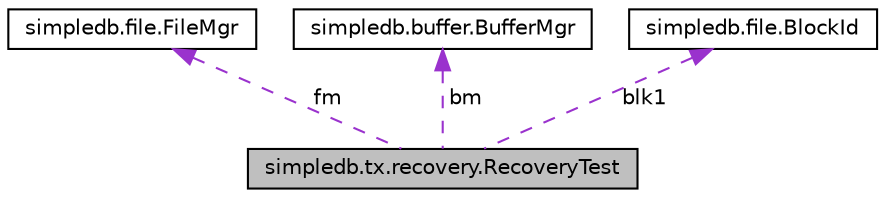 digraph "simpledb.tx.recovery.RecoveryTest"
{
  edge [fontname="Helvetica",fontsize="10",labelfontname="Helvetica",labelfontsize="10"];
  node [fontname="Helvetica",fontsize="10",shape=record];
  Node1 [label="simpledb.tx.recovery.RecoveryTest",height=0.2,width=0.4,color="black", fillcolor="grey75", style="filled", fontcolor="black"];
  Node2 -> Node1 [dir="back",color="darkorchid3",fontsize="10",style="dashed",label=" fm" ,fontname="Helvetica"];
  Node2 [label="simpledb.file.FileMgr",height=0.2,width=0.4,color="black", fillcolor="white", style="filled",URL="$classsimpledb_1_1file_1_1FileMgr.html"];
  Node3 -> Node1 [dir="back",color="darkorchid3",fontsize="10",style="dashed",label=" bm" ,fontname="Helvetica"];
  Node3 [label="simpledb.buffer.BufferMgr",height=0.2,width=0.4,color="black", fillcolor="white", style="filled",URL="$classsimpledb_1_1buffer_1_1BufferMgr.html"];
  Node4 -> Node1 [dir="back",color="darkorchid3",fontsize="10",style="dashed",label=" blk1" ,fontname="Helvetica"];
  Node4 [label="simpledb.file.BlockId",height=0.2,width=0.4,color="black", fillcolor="white", style="filled",URL="$classsimpledb_1_1file_1_1BlockId.html"];
}
